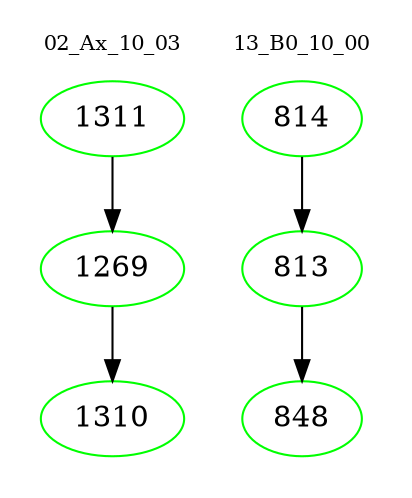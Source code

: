 digraph{
subgraph cluster_0 {
color = white
label = "02_Ax_10_03";
fontsize=10;
T0_1311 [label="1311", color="green"]
T0_1311 -> T0_1269 [color="black"]
T0_1269 [label="1269", color="green"]
T0_1269 -> T0_1310 [color="black"]
T0_1310 [label="1310", color="green"]
}
subgraph cluster_1 {
color = white
label = "13_B0_10_00";
fontsize=10;
T1_814 [label="814", color="green"]
T1_814 -> T1_813 [color="black"]
T1_813 [label="813", color="green"]
T1_813 -> T1_848 [color="black"]
T1_848 [label="848", color="green"]
}
}
